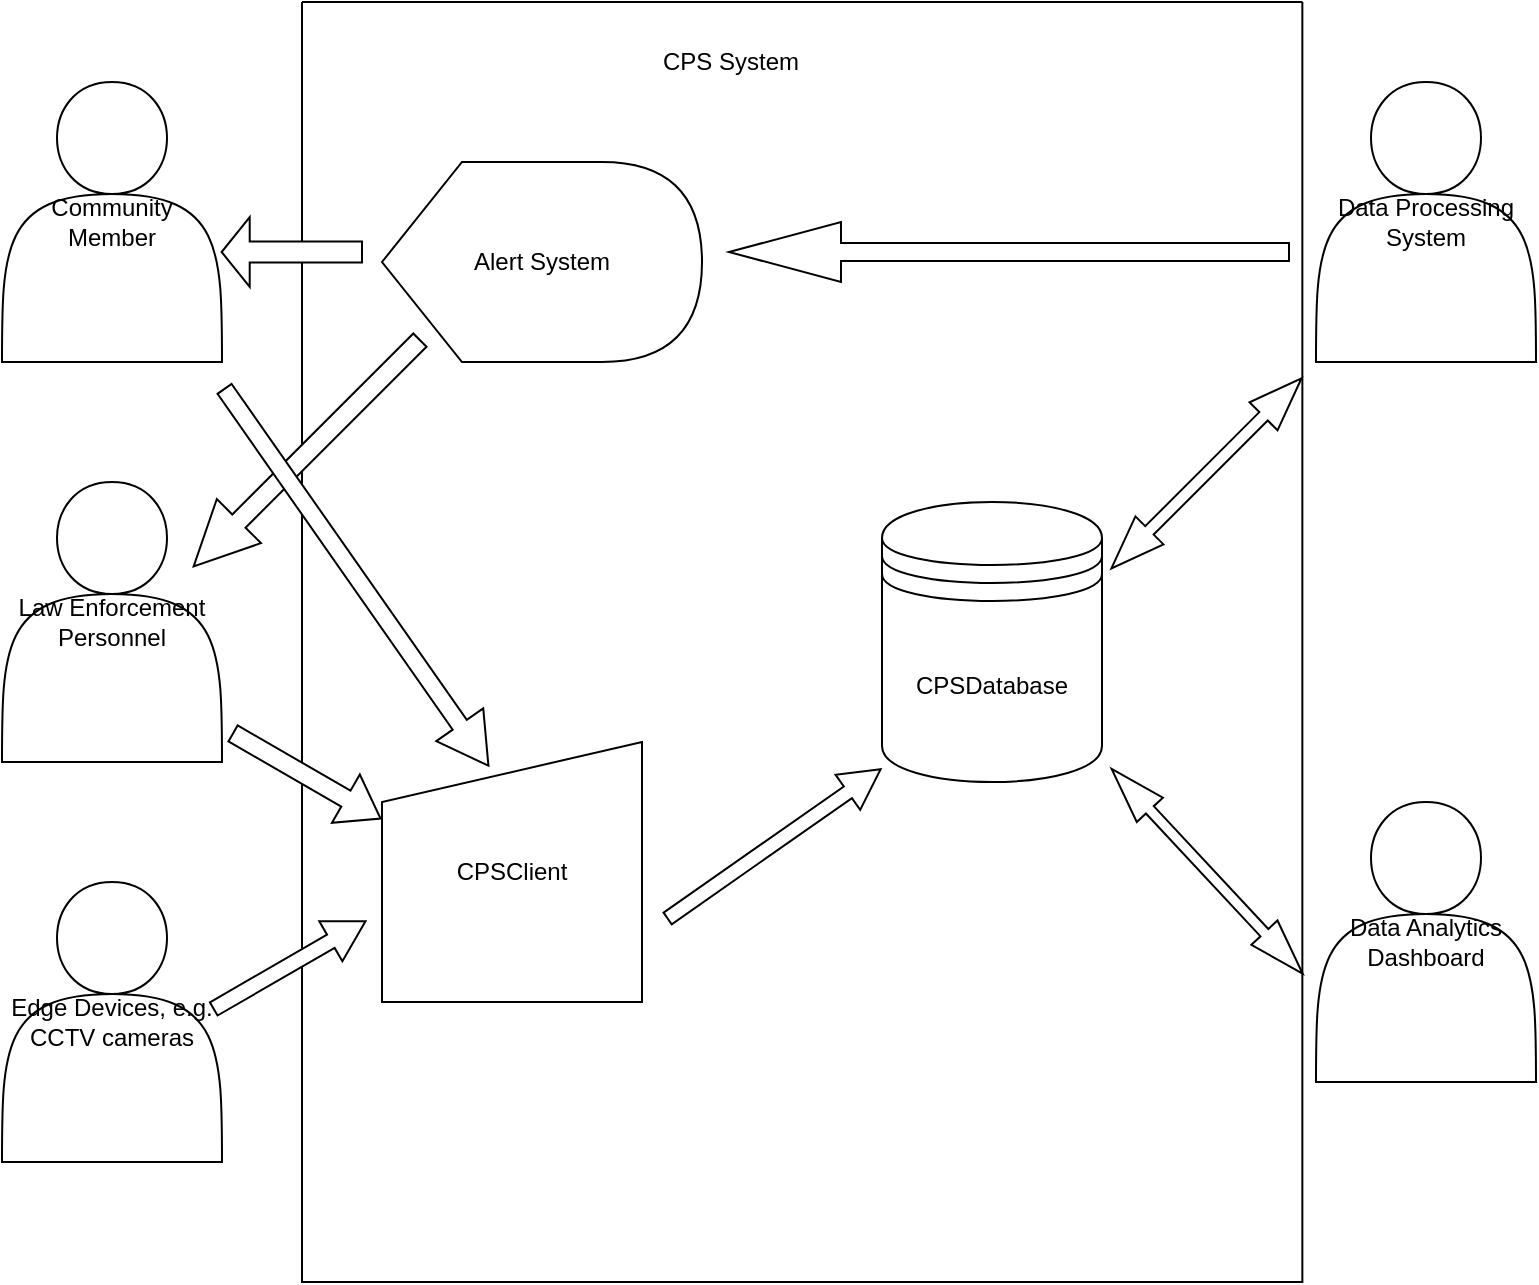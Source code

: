<mxfile version="14.9.6" type="device"><diagram id="SCK1RisfSn-uWUnbDfP_" name="Page-1"><mxGraphModel dx="1086" dy="806" grid="1" gridSize="10" guides="1" tooltips="1" connect="1" arrows="1" fold="1" page="1" pageScale="1" pageWidth="827" pageHeight="1169" math="0" shadow="0"><root><mxCell id="0"/><mxCell id="1" parent="0"/><mxCell id="PI_q2dgHLf65HZPdJvdk-5" value="" style="swimlane;startSize=0;" vertex="1" parent="1"><mxGeometry x="200" y="40" width="500.18" height="640" as="geometry"/></mxCell><mxCell id="PI_q2dgHLf65HZPdJvdk-10" value="CPSDatabase" style="shape=datastore;whiteSpace=wrap;html=1;" vertex="1" parent="PI_q2dgHLf65HZPdJvdk-5"><mxGeometry x="290" y="250" width="110" height="140" as="geometry"/></mxCell><mxCell id="PI_q2dgHLf65HZPdJvdk-11" value="CPSClient" style="shape=manualInput;whiteSpace=wrap;html=1;" vertex="1" parent="PI_q2dgHLf65HZPdJvdk-5"><mxGeometry x="40" y="370" width="130" height="130" as="geometry"/></mxCell><mxCell id="PI_q2dgHLf65HZPdJvdk-12" value="Alert System" style="shape=display;whiteSpace=wrap;html=1;" vertex="1" parent="PI_q2dgHLf65HZPdJvdk-5"><mxGeometry x="40" y="80" width="160" height="100" as="geometry"/></mxCell><mxCell id="PI_q2dgHLf65HZPdJvdk-15" value="" style="html=1;shadow=0;dashed=0;align=center;verticalAlign=middle;shape=mxgraph.arrows2.arrow;dy=0.67;dx=20;notch=0;rotation=-35;" vertex="1" parent="PI_q2dgHLf65HZPdJvdk-5"><mxGeometry x="171.07" y="410.21" width="130" height="21.47" as="geometry"/></mxCell><mxCell id="PI_q2dgHLf65HZPdJvdk-13" value="" style="html=1;shadow=0;dashed=0;align=center;verticalAlign=middle;shape=mxgraph.arrows2.arrow;dy=0.67;dx=20;notch=0;rotation=30;" vertex="1" parent="PI_q2dgHLf65HZPdJvdk-5"><mxGeometry x="-40.19" y="373.08" width="85.17" height="27.86" as="geometry"/></mxCell><mxCell id="PI_q2dgHLf65HZPdJvdk-18" value="" style="shape=singleArrow;direction=west;whiteSpace=wrap;html=1;" vertex="1" parent="PI_q2dgHLf65HZPdJvdk-5"><mxGeometry x="213.5" y="110" width="280" height="30" as="geometry"/></mxCell><mxCell id="PI_q2dgHLf65HZPdJvdk-19" value="" style="shape=singleArrow;direction=west;whiteSpace=wrap;html=1;" vertex="1" parent="PI_q2dgHLf65HZPdJvdk-5"><mxGeometry x="-40.19" y="107.5" width="70.19" height="35" as="geometry"/></mxCell><mxCell id="PI_q2dgHLf65HZPdJvdk-20" value="" style="shape=singleArrow;direction=west;whiteSpace=wrap;html=1;rotation=-45;" vertex="1" parent="PI_q2dgHLf65HZPdJvdk-5"><mxGeometry x="-77.61" y="210" width="160" height="31.21" as="geometry"/></mxCell><mxCell id="PI_q2dgHLf65HZPdJvdk-23" value="" style="shape=doubleArrow;direction=south;whiteSpace=wrap;html=1;rotation=45;" vertex="1" parent="PI_q2dgHLf65HZPdJvdk-5"><mxGeometry x="442.33" y="168.45" width="19.82" height="134.45" as="geometry"/></mxCell><mxCell id="PI_q2dgHLf65HZPdJvdk-25" value="" style="shape=doubleArrow;direction=south;whiteSpace=wrap;html=1;rotation=137;" vertex="1" parent="PI_q2dgHLf65HZPdJvdk-5"><mxGeometry x="443.64" y="364.63" width="17.85" height="140" as="geometry"/></mxCell><mxCell id="PI_q2dgHLf65HZPdJvdk-6" value="CPS System" style="text;html=1;align=center;verticalAlign=middle;resizable=0;points=[];autosize=1;strokeColor=none;" vertex="1" parent="1"><mxGeometry x="374" y="60" width="80" height="20" as="geometry"/></mxCell><mxCell id="PI_q2dgHLf65HZPdJvdk-7" value="Community Member" style="shape=actor;whiteSpace=wrap;html=1;" vertex="1" parent="1"><mxGeometry x="50" y="80" width="110" height="140" as="geometry"/></mxCell><mxCell id="PI_q2dgHLf65HZPdJvdk-8" value="Law Enforcement Personnel" style="shape=actor;whiteSpace=wrap;html=1;" vertex="1" parent="1"><mxGeometry x="50" y="280" width="110" height="140" as="geometry"/></mxCell><mxCell id="PI_q2dgHLf65HZPdJvdk-16" value="Data Processing System" style="shape=actor;whiteSpace=wrap;html=1;" vertex="1" parent="1"><mxGeometry x="707" y="80" width="110" height="140" as="geometry"/></mxCell><mxCell id="PI_q2dgHLf65HZPdJvdk-14" value="" style="html=1;shadow=0;dashed=0;align=center;verticalAlign=middle;shape=mxgraph.arrows2.arrow;dy=0.7;dx=25;notch=0;rotation=55;" vertex="1" parent="1"><mxGeometry x="112.25" y="313.32" width="230" height="28.67" as="geometry"/></mxCell><mxCell id="PI_q2dgHLf65HZPdJvdk-21" value="Edge Devices, e.g. CCTV cameras" style="shape=actor;whiteSpace=wrap;html=1;" vertex="1" parent="1"><mxGeometry x="50" y="480" width="110" height="140" as="geometry"/></mxCell><mxCell id="PI_q2dgHLf65HZPdJvdk-22" value="" style="html=1;shadow=0;dashed=0;align=center;verticalAlign=middle;shape=mxgraph.arrows2.arrow;dy=0.67;dx=20;notch=0;rotation=-30;" vertex="1" parent="1"><mxGeometry x="150" y="510" width="87.61" height="23.1" as="geometry"/></mxCell><mxCell id="PI_q2dgHLf65HZPdJvdk-24" value="Data Analytics Dashboard" style="shape=actor;whiteSpace=wrap;html=1;" vertex="1" parent="1"><mxGeometry x="707" y="440" width="110" height="140" as="geometry"/></mxCell></root></mxGraphModel></diagram></mxfile>